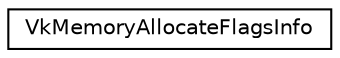 digraph "Graphical Class Hierarchy"
{
 // LATEX_PDF_SIZE
  edge [fontname="Helvetica",fontsize="10",labelfontname="Helvetica",labelfontsize="10"];
  node [fontname="Helvetica",fontsize="10",shape=record];
  rankdir="LR";
  Node0 [label="VkMemoryAllocateFlagsInfo",height=0.2,width=0.4,color="black", fillcolor="white", style="filled",URL="$structVkMemoryAllocateFlagsInfo.html",tooltip=" "];
}
